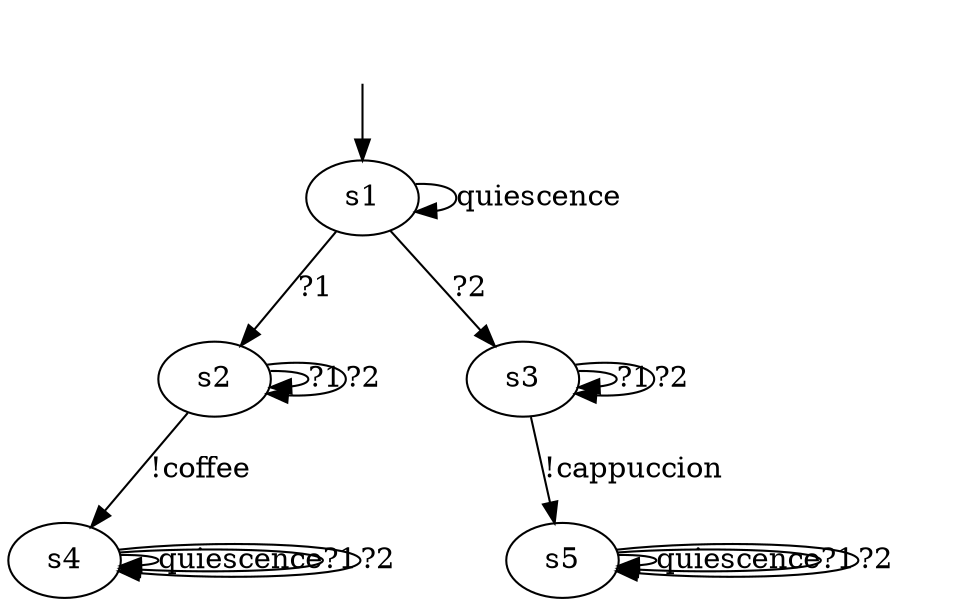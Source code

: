 digraph "../../DotModels/Iolts/ioco/05_ioco_P" {
s1 [label=s1];
s2 [label=s2];
s3 [label=s3];
s4 [label=s4];
s5 [label=s5];
s1 -> s1  [label=quiescence];
s1 -> s3  [label="?2"];
s1 -> s2  [label="?1"];
s2 -> s4  [label="!coffee"];
s2 -> s2  [label="?1"];
s2 -> s2  [label="?2"];
s3 -> s5  [label="!cappuccion"];
s3 -> s3  [label="?1"];
s3 -> s3  [label="?2"];
s4 -> s4  [label=quiescence];
s4 -> s4  [label="?1"];
s4 -> s4  [label="?2"];
s5 -> s5  [label=quiescence];
s5 -> s5  [label="?1"];
s5 -> s5  [label="?2"];
__start0 [label="", shape=none];
__start0 -> s1  [label=""];
}
